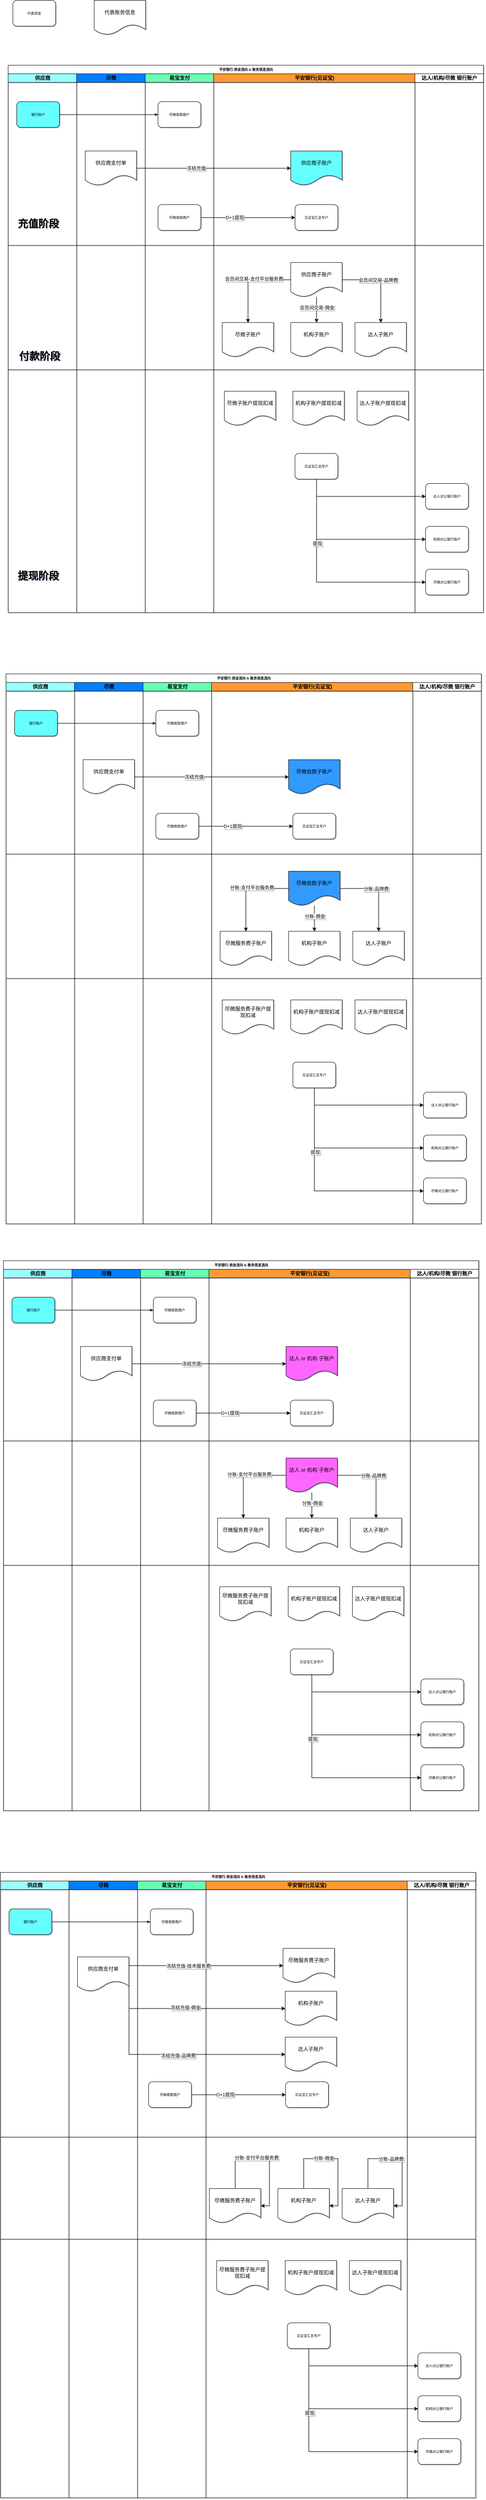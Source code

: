 <mxfile version="15.9.6" type="github">
  <diagram name="Page-1" id="74e2e168-ea6b-b213-b513-2b3c1d86103e">
    <mxGraphModel dx="2526" dy="794" grid="0" gridSize="10" guides="1" tooltips="1" connect="1" arrows="1" fold="1" page="1" pageScale="1" pageWidth="1100" pageHeight="850" background="#FFFFFF" math="0" shadow="1">
      <root>
        <mxCell id="0" />
        <mxCell id="1" parent="0" />
        <mxCell id="77e6c97f196da883-1" value="平安银行-资金流向 &amp;amp; 账务信息流向" style="swimlane;html=1;childLayout=stackLayout;startSize=20;rounded=0;shadow=0;labelBackgroundColor=none;strokeWidth=1;fontFamily=Verdana;fontSize=8;align=center;" parent="1" vertex="1">
          <mxGeometry x="-1070" y="202" width="1110" height="1276" as="geometry" />
        </mxCell>
        <mxCell id="77e6c97f196da883-2" value="供应商" style="swimlane;html=1;startSize=20;fillColor=#99FFFF;" parent="77e6c97f196da883-1" vertex="1">
          <mxGeometry y="20" width="160" height="1256" as="geometry" />
        </mxCell>
        <mxCell id="77e6c97f196da883-8" value="银行账户" style="rounded=1;whiteSpace=wrap;html=1;shadow=0;labelBackgroundColor=none;strokeWidth=1;fontFamily=Verdana;fontSize=8;align=center;fillColor=#66FFFF;" parent="77e6c97f196da883-2" vertex="1">
          <mxGeometry x="20" y="65" width="100" height="60" as="geometry" />
        </mxCell>
        <mxCell id="sRZQtEzKt_-hk_8WQD4q-59" value="" style="endArrow=none;html=1;rounded=0;" parent="77e6c97f196da883-2" edge="1">
          <mxGeometry width="50" height="50" relative="1" as="geometry">
            <mxPoint y="690" as="sourcePoint" />
            <mxPoint x="1110" y="690" as="targetPoint" />
          </mxGeometry>
        </mxCell>
        <mxCell id="sRZQtEzKt_-hk_8WQD4q-60" value="充值阶段" style="text;strokeColor=none;fillColor=none;html=1;fontSize=24;fontStyle=1;verticalAlign=middle;align=center;" parent="77e6c97f196da883-2" vertex="1">
          <mxGeometry x="20" y="330" width="100" height="40" as="geometry" />
        </mxCell>
        <mxCell id="sRZQtEzKt_-hk_8WQD4q-61" value="付款阶段" style="text;strokeColor=none;fillColor=none;html=1;fontSize=24;fontStyle=1;verticalAlign=middle;align=center;" parent="77e6c97f196da883-2" vertex="1">
          <mxGeometry x="23" y="639" width="100" height="40" as="geometry" />
        </mxCell>
        <mxCell id="sRZQtEzKt_-hk_8WQD4q-62" value="提现阶段" style="text;strokeColor=none;fillColor=none;html=1;fontSize=24;fontStyle=1;verticalAlign=middle;align=center;" parent="77e6c97f196da883-2" vertex="1">
          <mxGeometry x="20" y="1151" width="100" height="40" as="geometry" />
        </mxCell>
        <mxCell id="77e6c97f196da883-26" style="edgeStyle=orthogonalEdgeStyle;rounded=1;html=1;labelBackgroundColor=none;startArrow=none;startFill=0;startSize=5;endArrow=classicThin;endFill=1;endSize=5;jettySize=auto;orthogonalLoop=1;strokeWidth=1;fontFamily=Verdana;fontSize=8" parent="77e6c97f196da883-1" source="77e6c97f196da883-8" target="77e6c97f196da883-11" edge="1">
          <mxGeometry relative="1" as="geometry" />
        </mxCell>
        <mxCell id="77e6c97f196da883-3" value="尽微" style="swimlane;html=1;startSize=20;fillColor=#007FFF;" parent="77e6c97f196da883-1" vertex="1">
          <mxGeometry x="160" y="20" width="160" height="1256" as="geometry" />
        </mxCell>
        <mxCell id="sRZQtEzKt_-hk_8WQD4q-1" value="供应商支付单" style="shape=document;whiteSpace=wrap;html=1;boundedLbl=1;" parent="77e6c97f196da883-3" vertex="1">
          <mxGeometry x="20" y="180" width="120" height="80" as="geometry" />
        </mxCell>
        <mxCell id="sRZQtEzKt_-hk_8WQD4q-57" value="" style="endArrow=none;html=1;rounded=0;" parent="77e6c97f196da883-3" edge="1">
          <mxGeometry width="50" height="50" relative="1" as="geometry">
            <mxPoint x="-160" y="400" as="sourcePoint" />
            <mxPoint x="950" y="400" as="targetPoint" />
          </mxGeometry>
        </mxCell>
        <mxCell id="77e6c97f196da883-4" value="易宝支付" style="swimlane;html=1;startSize=20;fillColor=#66FFB3;" parent="77e6c97f196da883-1" vertex="1">
          <mxGeometry x="320" y="20" width="160" height="1256" as="geometry" />
        </mxCell>
        <mxCell id="77e6c97f196da883-11" value="尽微收款商户" style="rounded=1;whiteSpace=wrap;html=1;shadow=0;labelBackgroundColor=none;strokeWidth=1;fontFamily=Verdana;fontSize=8;align=center;" parent="77e6c97f196da883-4" vertex="1">
          <mxGeometry x="30" y="65" width="100" height="60" as="geometry" />
        </mxCell>
        <mxCell id="sRZQtEzKt_-hk_8WQD4q-6" value="尽微收款商户" style="rounded=1;whiteSpace=wrap;html=1;shadow=0;labelBackgroundColor=none;strokeWidth=1;fontFamily=Verdana;fontSize=8;align=center;" parent="77e6c97f196da883-4" vertex="1">
          <mxGeometry x="30" y="305" width="100" height="60" as="geometry" />
        </mxCell>
        <mxCell id="77e6c97f196da883-5" value="平安银行(见证宝)" style="swimlane;html=1;startSize=20;fillColor=#FF9933;" parent="77e6c97f196da883-1" vertex="1">
          <mxGeometry x="480" y="20" width="470" height="1256" as="geometry" />
        </mxCell>
        <mxCell id="sRZQtEzKt_-hk_8WQD4q-2" value="供应商子账户" style="shape=document;whiteSpace=wrap;html=1;boundedLbl=1;fillColor=#66FFFF;" parent="77e6c97f196da883-5" vertex="1">
          <mxGeometry x="180" y="180" width="120" height="80" as="geometry" />
        </mxCell>
        <mxCell id="sRZQtEzKt_-hk_8WQD4q-8" value="见证宝汇总专户" style="rounded=1;whiteSpace=wrap;html=1;shadow=0;labelBackgroundColor=none;strokeWidth=1;fontFamily=Verdana;fontSize=8;align=center;" parent="77e6c97f196da883-5" vertex="1">
          <mxGeometry x="190" y="305" width="100" height="60" as="geometry" />
        </mxCell>
        <mxCell id="sRZQtEzKt_-hk_8WQD4q-16" style="edgeStyle=orthogonalEdgeStyle;rounded=0;orthogonalLoop=1;jettySize=auto;html=1;entryX=0.5;entryY=0;entryDx=0;entryDy=0;" parent="77e6c97f196da883-5" source="sRZQtEzKt_-hk_8WQD4q-12" target="sRZQtEzKt_-hk_8WQD4q-13" edge="1">
          <mxGeometry relative="1" as="geometry" />
        </mxCell>
        <mxCell id="sRZQtEzKt_-hk_8WQD4q-19" value="会员间交易-支付平台服务费" style="edgeLabel;html=1;align=center;verticalAlign=middle;resizable=0;points=[];" parent="sRZQtEzKt_-hk_8WQD4q-16" vertex="1" connectable="0">
          <mxGeometry x="-0.14" y="-2" relative="1" as="geometry">
            <mxPoint as="offset" />
          </mxGeometry>
        </mxCell>
        <mxCell id="sRZQtEzKt_-hk_8WQD4q-17" style="edgeStyle=orthogonalEdgeStyle;rounded=0;orthogonalLoop=1;jettySize=auto;html=1;entryX=0.5;entryY=0;entryDx=0;entryDy=0;" parent="77e6c97f196da883-5" source="sRZQtEzKt_-hk_8WQD4q-12" target="sRZQtEzKt_-hk_8WQD4q-14" edge="1">
          <mxGeometry relative="1" as="geometry" />
        </mxCell>
        <mxCell id="sRZQtEzKt_-hk_8WQD4q-20" value="会员间交易-佣金" style="edgeLabel;html=1;align=center;verticalAlign=middle;resizable=0;points=[];" parent="sRZQtEzKt_-hk_8WQD4q-17" vertex="1" connectable="0">
          <mxGeometry x="-0.167" y="1" relative="1" as="geometry">
            <mxPoint as="offset" />
          </mxGeometry>
        </mxCell>
        <mxCell id="sRZQtEzKt_-hk_8WQD4q-18" style="edgeStyle=orthogonalEdgeStyle;rounded=0;orthogonalLoop=1;jettySize=auto;html=1;entryX=0.5;entryY=0;entryDx=0;entryDy=0;" parent="77e6c97f196da883-5" source="sRZQtEzKt_-hk_8WQD4q-12" target="sRZQtEzKt_-hk_8WQD4q-15" edge="1">
          <mxGeometry relative="1" as="geometry" />
        </mxCell>
        <mxCell id="sRZQtEzKt_-hk_8WQD4q-21" value="会员间交易-品牌费" style="edgeLabel;html=1;align=center;verticalAlign=middle;resizable=0;points=[];" parent="sRZQtEzKt_-hk_8WQD4q-18" vertex="1" connectable="0">
          <mxGeometry x="-0.116" y="-1" relative="1" as="geometry">
            <mxPoint as="offset" />
          </mxGeometry>
        </mxCell>
        <mxCell id="sRZQtEzKt_-hk_8WQD4q-12" value="供应商子账户" style="shape=document;whiteSpace=wrap;html=1;boundedLbl=1;" parent="77e6c97f196da883-5" vertex="1">
          <mxGeometry x="180" y="440" width="120" height="80" as="geometry" />
        </mxCell>
        <mxCell id="sRZQtEzKt_-hk_8WQD4q-13" value="尽微子账户" style="shape=document;whiteSpace=wrap;html=1;boundedLbl=1;" parent="77e6c97f196da883-5" vertex="1">
          <mxGeometry x="20" y="580" width="120" height="80" as="geometry" />
        </mxCell>
        <mxCell id="sRZQtEzKt_-hk_8WQD4q-14" value="机构子账户" style="shape=document;whiteSpace=wrap;html=1;boundedLbl=1;" parent="77e6c97f196da883-5" vertex="1">
          <mxGeometry x="180" y="580" width="120" height="80" as="geometry" />
        </mxCell>
        <mxCell id="sRZQtEzKt_-hk_8WQD4q-15" value="达人子账户" style="shape=document;whiteSpace=wrap;html=1;boundedLbl=1;" parent="77e6c97f196da883-5" vertex="1">
          <mxGeometry x="330" y="580" width="120" height="80" as="geometry" />
        </mxCell>
        <mxCell id="sRZQtEzKt_-hk_8WQD4q-35" value="见证宝汇总专户" style="rounded=1;whiteSpace=wrap;html=1;shadow=0;labelBackgroundColor=none;strokeWidth=1;fontFamily=Verdana;fontSize=8;align=center;" parent="77e6c97f196da883-5" vertex="1">
          <mxGeometry x="190" y="885" width="100" height="60" as="geometry" />
        </mxCell>
        <mxCell id="sRZQtEzKt_-hk_8WQD4q-49" value="尽微子账户提现扣减" style="shape=document;whiteSpace=wrap;html=1;boundedLbl=1;" parent="77e6c97f196da883-5" vertex="1">
          <mxGeometry x="25" y="740" width="120" height="80" as="geometry" />
        </mxCell>
        <mxCell id="sRZQtEzKt_-hk_8WQD4q-50" value="机构子账户提现扣减" style="shape=document;whiteSpace=wrap;html=1;boundedLbl=1;" parent="77e6c97f196da883-5" vertex="1">
          <mxGeometry x="185" y="740" width="120" height="80" as="geometry" />
        </mxCell>
        <mxCell id="sRZQtEzKt_-hk_8WQD4q-51" value="达人子账户提现扣减" style="shape=document;whiteSpace=wrap;html=1;boundedLbl=1;" parent="77e6c97f196da883-5" vertex="1">
          <mxGeometry x="335" y="740" width="120" height="80" as="geometry" />
        </mxCell>
        <mxCell id="sRZQtEzKt_-hk_8WQD4q-9" style="edgeStyle=orthogonalEdgeStyle;rounded=0;orthogonalLoop=1;jettySize=auto;html=1;entryX=0;entryY=0.5;entryDx=0;entryDy=0;" parent="77e6c97f196da883-1" source="sRZQtEzKt_-hk_8WQD4q-6" target="sRZQtEzKt_-hk_8WQD4q-8" edge="1">
          <mxGeometry relative="1" as="geometry" />
        </mxCell>
        <mxCell id="sRZQtEzKt_-hk_8WQD4q-10" value="D+1提现" style="edgeLabel;html=1;align=center;verticalAlign=middle;resizable=0;points=[];" parent="sRZQtEzKt_-hk_8WQD4q-9" vertex="1" connectable="0">
          <mxGeometry x="-0.286" relative="1" as="geometry">
            <mxPoint as="offset" />
          </mxGeometry>
        </mxCell>
        <mxCell id="77e6c97f196da883-6" value="达人/机构/尽微 银行账户" style="swimlane;html=1;startSize=20;" parent="77e6c97f196da883-1" vertex="1">
          <mxGeometry x="950" y="20" width="160" height="1256" as="geometry" />
        </mxCell>
        <mxCell id="sRZQtEzKt_-hk_8WQD4q-36" value="达人对公银行账户" style="rounded=1;whiteSpace=wrap;html=1;shadow=0;labelBackgroundColor=none;strokeWidth=1;fontFamily=Verdana;fontSize=8;align=center;" parent="77e6c97f196da883-6" vertex="1">
          <mxGeometry x="25" y="955" width="100" height="60" as="geometry" />
        </mxCell>
        <mxCell id="sRZQtEzKt_-hk_8WQD4q-37" value="机构对公银行账户" style="rounded=1;whiteSpace=wrap;html=1;shadow=0;labelBackgroundColor=none;strokeWidth=1;fontFamily=Verdana;fontSize=8;align=center;" parent="77e6c97f196da883-6" vertex="1">
          <mxGeometry x="25" y="1055" width="100" height="60" as="geometry" />
        </mxCell>
        <mxCell id="sRZQtEzKt_-hk_8WQD4q-38" value="尽微对公银行账户" style="rounded=1;whiteSpace=wrap;html=1;shadow=0;labelBackgroundColor=none;strokeWidth=1;fontFamily=Verdana;fontSize=8;align=center;" parent="77e6c97f196da883-6" vertex="1">
          <mxGeometry x="25" y="1155" width="100" height="60" as="geometry" />
        </mxCell>
        <mxCell id="sRZQtEzKt_-hk_8WQD4q-3" style="edgeStyle=orthogonalEdgeStyle;rounded=0;orthogonalLoop=1;jettySize=auto;html=1;" parent="77e6c97f196da883-1" source="sRZQtEzKt_-hk_8WQD4q-1" target="sRZQtEzKt_-hk_8WQD4q-2" edge="1">
          <mxGeometry relative="1" as="geometry" />
        </mxCell>
        <mxCell id="sRZQtEzKt_-hk_8WQD4q-4" value="冻结充值" style="edgeLabel;html=1;align=center;verticalAlign=middle;resizable=0;points=[];" parent="sRZQtEzKt_-hk_8WQD4q-3" vertex="1" connectable="0">
          <mxGeometry x="-0.229" relative="1" as="geometry">
            <mxPoint as="offset" />
          </mxGeometry>
        </mxCell>
        <mxCell id="sRZQtEzKt_-hk_8WQD4q-39" style="edgeStyle=orthogonalEdgeStyle;rounded=0;orthogonalLoop=1;jettySize=auto;html=1;entryX=0;entryY=0.5;entryDx=0;entryDy=0;exitX=0.5;exitY=1;exitDx=0;exitDy=0;" parent="77e6c97f196da883-1" source="sRZQtEzKt_-hk_8WQD4q-35" target="sRZQtEzKt_-hk_8WQD4q-36" edge="1">
          <mxGeometry relative="1" as="geometry" />
        </mxCell>
        <mxCell id="sRZQtEzKt_-hk_8WQD4q-40" style="edgeStyle=orthogonalEdgeStyle;rounded=0;orthogonalLoop=1;jettySize=auto;html=1;entryX=0;entryY=0.5;entryDx=0;entryDy=0;exitX=0.5;exitY=1;exitDx=0;exitDy=0;" parent="77e6c97f196da883-1" source="sRZQtEzKt_-hk_8WQD4q-35" target="sRZQtEzKt_-hk_8WQD4q-37" edge="1">
          <mxGeometry relative="1" as="geometry" />
        </mxCell>
        <mxCell id="sRZQtEzKt_-hk_8WQD4q-41" style="edgeStyle=orthogonalEdgeStyle;rounded=0;orthogonalLoop=1;jettySize=auto;html=1;entryX=0;entryY=0.5;entryDx=0;entryDy=0;exitX=0.5;exitY=1;exitDx=0;exitDy=0;" parent="77e6c97f196da883-1" source="sRZQtEzKt_-hk_8WQD4q-35" target="sRZQtEzKt_-hk_8WQD4q-38" edge="1">
          <mxGeometry relative="1" as="geometry" />
        </mxCell>
        <mxCell id="sRZQtEzKt_-hk_8WQD4q-42" value="提现" style="edgeLabel;html=1;align=center;verticalAlign=middle;resizable=0;points=[];" parent="sRZQtEzKt_-hk_8WQD4q-41" vertex="1" connectable="0">
          <mxGeometry x="-0.394" y="2" relative="1" as="geometry">
            <mxPoint as="offset" />
          </mxGeometry>
        </mxCell>
        <mxCell id="c--ynm-WmX_gCErY2zRD-1" value="代表资金" style="rounded=1;whiteSpace=wrap;html=1;shadow=0;labelBackgroundColor=none;strokeWidth=1;fontFamily=Verdana;fontSize=8;align=center;" parent="1" vertex="1">
          <mxGeometry x="-1059" y="51" width="100" height="60" as="geometry" />
        </mxCell>
        <mxCell id="c--ynm-WmX_gCErY2zRD-2" value="代表账务信息" style="shape=document;whiteSpace=wrap;html=1;boundedLbl=1;" parent="1" vertex="1">
          <mxGeometry x="-869" y="51" width="120" height="80" as="geometry" />
        </mxCell>
        <mxCell id="c--ynm-WmX_gCErY2zRD-43" value="平安银行-资金流向 &amp;amp; 账务信息流向" style="swimlane;html=1;childLayout=stackLayout;startSize=20;rounded=0;shadow=0;labelBackgroundColor=none;strokeWidth=1;fontFamily=Verdana;fontSize=8;align=center;" parent="1" vertex="1">
          <mxGeometry x="-1075" y="1621" width="1110" height="1282" as="geometry" />
        </mxCell>
        <mxCell id="c--ynm-WmX_gCErY2zRD-44" value="供应商" style="swimlane;html=1;startSize=20;fillColor=#99FFFF;" parent="c--ynm-WmX_gCErY2zRD-43" vertex="1">
          <mxGeometry y="20" width="160" height="1262" as="geometry" />
        </mxCell>
        <mxCell id="c--ynm-WmX_gCErY2zRD-45" value="银行账户" style="rounded=1;whiteSpace=wrap;html=1;shadow=0;labelBackgroundColor=none;strokeWidth=1;fontFamily=Verdana;fontSize=8;align=center;fillColor=#66FFFF;" parent="c--ynm-WmX_gCErY2zRD-44" vertex="1">
          <mxGeometry x="20" y="65" width="100" height="60" as="geometry" />
        </mxCell>
        <mxCell id="c--ynm-WmX_gCErY2zRD-46" value="" style="endArrow=none;html=1;rounded=0;" parent="c--ynm-WmX_gCErY2zRD-44" edge="1">
          <mxGeometry width="50" height="50" relative="1" as="geometry">
            <mxPoint y="690" as="sourcePoint" />
            <mxPoint x="1110" y="690" as="targetPoint" />
          </mxGeometry>
        </mxCell>
        <mxCell id="c--ynm-WmX_gCErY2zRD-47" style="edgeStyle=orthogonalEdgeStyle;rounded=1;html=1;labelBackgroundColor=none;startArrow=none;startFill=0;startSize=5;endArrow=classicThin;endFill=1;endSize=5;jettySize=auto;orthogonalLoop=1;strokeWidth=1;fontFamily=Verdana;fontSize=8" parent="c--ynm-WmX_gCErY2zRD-43" source="c--ynm-WmX_gCErY2zRD-45" target="c--ynm-WmX_gCErY2zRD-52" edge="1">
          <mxGeometry relative="1" as="geometry" />
        </mxCell>
        <mxCell id="c--ynm-WmX_gCErY2zRD-48" value="尽微" style="swimlane;html=1;startSize=20;fillColor=#007FFF;" parent="c--ynm-WmX_gCErY2zRD-43" vertex="1">
          <mxGeometry x="160" y="20" width="160" height="1262" as="geometry" />
        </mxCell>
        <mxCell id="c--ynm-WmX_gCErY2zRD-49" value="供应商支付单" style="shape=document;whiteSpace=wrap;html=1;boundedLbl=1;" parent="c--ynm-WmX_gCErY2zRD-48" vertex="1">
          <mxGeometry x="20" y="180" width="120" height="80" as="geometry" />
        </mxCell>
        <mxCell id="c--ynm-WmX_gCErY2zRD-50" value="" style="endArrow=none;html=1;rounded=0;" parent="c--ynm-WmX_gCErY2zRD-48" edge="1">
          <mxGeometry width="50" height="50" relative="1" as="geometry">
            <mxPoint x="-160" y="400" as="sourcePoint" />
            <mxPoint x="950" y="400" as="targetPoint" />
          </mxGeometry>
        </mxCell>
        <mxCell id="c--ynm-WmX_gCErY2zRD-51" value="易宝支付" style="swimlane;html=1;startSize=20;fillColor=#66FFB3;" parent="c--ynm-WmX_gCErY2zRD-43" vertex="1">
          <mxGeometry x="320" y="20" width="160" height="1262" as="geometry" />
        </mxCell>
        <mxCell id="c--ynm-WmX_gCErY2zRD-52" value="尽微收款商户" style="rounded=1;whiteSpace=wrap;html=1;shadow=0;labelBackgroundColor=none;strokeWidth=1;fontFamily=Verdana;fontSize=8;align=center;" parent="c--ynm-WmX_gCErY2zRD-51" vertex="1">
          <mxGeometry x="30" y="65" width="100" height="60" as="geometry" />
        </mxCell>
        <mxCell id="c--ynm-WmX_gCErY2zRD-53" value="尽微收款商户" style="rounded=1;whiteSpace=wrap;html=1;shadow=0;labelBackgroundColor=none;strokeWidth=1;fontFamily=Verdana;fontSize=8;align=center;" parent="c--ynm-WmX_gCErY2zRD-51" vertex="1">
          <mxGeometry x="30" y="305" width="100" height="60" as="geometry" />
        </mxCell>
        <mxCell id="c--ynm-WmX_gCErY2zRD-54" value="平安银行(见证宝)" style="swimlane;html=1;startSize=20;fillColor=#FF9933;" parent="c--ynm-WmX_gCErY2zRD-43" vertex="1">
          <mxGeometry x="480" y="20" width="470" height="1262" as="geometry" />
        </mxCell>
        <mxCell id="c--ynm-WmX_gCErY2zRD-55" value="尽微收款子账户" style="shape=document;whiteSpace=wrap;html=1;boundedLbl=1;fillColor=#3399FF;" parent="c--ynm-WmX_gCErY2zRD-54" vertex="1">
          <mxGeometry x="180" y="180" width="120" height="80" as="geometry" />
        </mxCell>
        <mxCell id="c--ynm-WmX_gCErY2zRD-56" value="见证宝汇总专户" style="rounded=1;whiteSpace=wrap;html=1;shadow=0;labelBackgroundColor=none;strokeWidth=1;fontFamily=Verdana;fontSize=8;align=center;" parent="c--ynm-WmX_gCErY2zRD-54" vertex="1">
          <mxGeometry x="190" y="305" width="100" height="60" as="geometry" />
        </mxCell>
        <mxCell id="c--ynm-WmX_gCErY2zRD-57" style="edgeStyle=orthogonalEdgeStyle;rounded=0;orthogonalLoop=1;jettySize=auto;html=1;entryX=0.5;entryY=0;entryDx=0;entryDy=0;" parent="c--ynm-WmX_gCErY2zRD-54" source="c--ynm-WmX_gCErY2zRD-63" target="c--ynm-WmX_gCErY2zRD-64" edge="1">
          <mxGeometry relative="1" as="geometry" />
        </mxCell>
        <mxCell id="c--ynm-WmX_gCErY2zRD-58" value="分账-支付平台服务费" style="edgeLabel;html=1;align=center;verticalAlign=middle;resizable=0;points=[];" parent="c--ynm-WmX_gCErY2zRD-57" vertex="1" connectable="0">
          <mxGeometry x="-0.14" y="-2" relative="1" as="geometry">
            <mxPoint as="offset" />
          </mxGeometry>
        </mxCell>
        <mxCell id="c--ynm-WmX_gCErY2zRD-59" style="edgeStyle=orthogonalEdgeStyle;rounded=0;orthogonalLoop=1;jettySize=auto;html=1;entryX=0.5;entryY=0;entryDx=0;entryDy=0;" parent="c--ynm-WmX_gCErY2zRD-54" source="c--ynm-WmX_gCErY2zRD-63" target="c--ynm-WmX_gCErY2zRD-65" edge="1">
          <mxGeometry relative="1" as="geometry" />
        </mxCell>
        <mxCell id="c--ynm-WmX_gCErY2zRD-60" value="分账-佣金" style="edgeLabel;html=1;align=center;verticalAlign=middle;resizable=0;points=[];" parent="c--ynm-WmX_gCErY2zRD-59" vertex="1" connectable="0">
          <mxGeometry x="-0.167" y="1" relative="1" as="geometry">
            <mxPoint as="offset" />
          </mxGeometry>
        </mxCell>
        <mxCell id="c--ynm-WmX_gCErY2zRD-61" style="edgeStyle=orthogonalEdgeStyle;rounded=0;orthogonalLoop=1;jettySize=auto;html=1;entryX=0.5;entryY=0;entryDx=0;entryDy=0;" parent="c--ynm-WmX_gCErY2zRD-54" source="c--ynm-WmX_gCErY2zRD-63" target="c--ynm-WmX_gCErY2zRD-66" edge="1">
          <mxGeometry relative="1" as="geometry" />
        </mxCell>
        <mxCell id="c--ynm-WmX_gCErY2zRD-62" value="分账-品牌费" style="edgeLabel;html=1;align=center;verticalAlign=middle;resizable=0;points=[];" parent="c--ynm-WmX_gCErY2zRD-61" vertex="1" connectable="0">
          <mxGeometry x="-0.116" y="-1" relative="1" as="geometry">
            <mxPoint as="offset" />
          </mxGeometry>
        </mxCell>
        <mxCell id="c--ynm-WmX_gCErY2zRD-63" value="尽微收款子账户" style="shape=document;whiteSpace=wrap;html=1;boundedLbl=1;fillColor=#3399FF;" parent="c--ynm-WmX_gCErY2zRD-54" vertex="1">
          <mxGeometry x="180" y="440" width="120" height="80" as="geometry" />
        </mxCell>
        <mxCell id="c--ynm-WmX_gCErY2zRD-64" value="尽微服务费子账户" style="shape=document;whiteSpace=wrap;html=1;boundedLbl=1;" parent="c--ynm-WmX_gCErY2zRD-54" vertex="1">
          <mxGeometry x="20" y="580" width="120" height="80" as="geometry" />
        </mxCell>
        <mxCell id="c--ynm-WmX_gCErY2zRD-65" value="机构子账户" style="shape=document;whiteSpace=wrap;html=1;boundedLbl=1;" parent="c--ynm-WmX_gCErY2zRD-54" vertex="1">
          <mxGeometry x="180" y="580" width="120" height="80" as="geometry" />
        </mxCell>
        <mxCell id="c--ynm-WmX_gCErY2zRD-66" value="达人子账户" style="shape=document;whiteSpace=wrap;html=1;boundedLbl=1;" parent="c--ynm-WmX_gCErY2zRD-54" vertex="1">
          <mxGeometry x="330" y="580" width="120" height="80" as="geometry" />
        </mxCell>
        <mxCell id="c--ynm-WmX_gCErY2zRD-67" value="见证宝汇总专户" style="rounded=1;whiteSpace=wrap;html=1;shadow=0;labelBackgroundColor=none;strokeWidth=1;fontFamily=Verdana;fontSize=8;align=center;" parent="c--ynm-WmX_gCErY2zRD-54" vertex="1">
          <mxGeometry x="190" y="885" width="100" height="60" as="geometry" />
        </mxCell>
        <mxCell id="c--ynm-WmX_gCErY2zRD-68" value="尽微服务费子账户提现扣减" style="shape=document;whiteSpace=wrap;html=1;boundedLbl=1;fillColor=#FFFFFF;" parent="c--ynm-WmX_gCErY2zRD-54" vertex="1">
          <mxGeometry x="25" y="740" width="120" height="80" as="geometry" />
        </mxCell>
        <mxCell id="c--ynm-WmX_gCErY2zRD-69" value="机构子账户提现扣减" style="shape=document;whiteSpace=wrap;html=1;boundedLbl=1;" parent="c--ynm-WmX_gCErY2zRD-54" vertex="1">
          <mxGeometry x="185" y="740" width="120" height="80" as="geometry" />
        </mxCell>
        <mxCell id="c--ynm-WmX_gCErY2zRD-70" value="达人子账户提现扣减" style="shape=document;whiteSpace=wrap;html=1;boundedLbl=1;" parent="c--ynm-WmX_gCErY2zRD-54" vertex="1">
          <mxGeometry x="335" y="740" width="120" height="80" as="geometry" />
        </mxCell>
        <mxCell id="c--ynm-WmX_gCErY2zRD-71" style="edgeStyle=orthogonalEdgeStyle;rounded=0;orthogonalLoop=1;jettySize=auto;html=1;entryX=0;entryY=0.5;entryDx=0;entryDy=0;" parent="c--ynm-WmX_gCErY2zRD-43" source="c--ynm-WmX_gCErY2zRD-53" target="c--ynm-WmX_gCErY2zRD-56" edge="1">
          <mxGeometry relative="1" as="geometry" />
        </mxCell>
        <mxCell id="c--ynm-WmX_gCErY2zRD-72" value="D+1提现" style="edgeLabel;html=1;align=center;verticalAlign=middle;resizable=0;points=[];" parent="c--ynm-WmX_gCErY2zRD-71" vertex="1" connectable="0">
          <mxGeometry x="-0.286" relative="1" as="geometry">
            <mxPoint as="offset" />
          </mxGeometry>
        </mxCell>
        <mxCell id="c--ynm-WmX_gCErY2zRD-73" value="达人/机构/尽微 银行账户" style="swimlane;html=1;startSize=20;" parent="c--ynm-WmX_gCErY2zRD-43" vertex="1">
          <mxGeometry x="950" y="20" width="160" height="1262" as="geometry" />
        </mxCell>
        <mxCell id="c--ynm-WmX_gCErY2zRD-74" value="达人对公银行账户" style="rounded=1;whiteSpace=wrap;html=1;shadow=0;labelBackgroundColor=none;strokeWidth=1;fontFamily=Verdana;fontSize=8;align=center;" parent="c--ynm-WmX_gCErY2zRD-73" vertex="1">
          <mxGeometry x="25" y="955" width="100" height="60" as="geometry" />
        </mxCell>
        <mxCell id="c--ynm-WmX_gCErY2zRD-75" value="机构对公银行账户" style="rounded=1;whiteSpace=wrap;html=1;shadow=0;labelBackgroundColor=none;strokeWidth=1;fontFamily=Verdana;fontSize=8;align=center;" parent="c--ynm-WmX_gCErY2zRD-73" vertex="1">
          <mxGeometry x="25" y="1055" width="100" height="60" as="geometry" />
        </mxCell>
        <mxCell id="c--ynm-WmX_gCErY2zRD-76" value="尽微对公银行账户" style="rounded=1;whiteSpace=wrap;html=1;shadow=0;labelBackgroundColor=none;strokeWidth=1;fontFamily=Verdana;fontSize=8;align=center;" parent="c--ynm-WmX_gCErY2zRD-73" vertex="1">
          <mxGeometry x="25" y="1155" width="100" height="60" as="geometry" />
        </mxCell>
        <mxCell id="c--ynm-WmX_gCErY2zRD-77" style="edgeStyle=orthogonalEdgeStyle;rounded=0;orthogonalLoop=1;jettySize=auto;html=1;" parent="c--ynm-WmX_gCErY2zRD-43" source="c--ynm-WmX_gCErY2zRD-49" target="c--ynm-WmX_gCErY2zRD-55" edge="1">
          <mxGeometry relative="1" as="geometry" />
        </mxCell>
        <mxCell id="c--ynm-WmX_gCErY2zRD-78" value="冻结充值" style="edgeLabel;html=1;align=center;verticalAlign=middle;resizable=0;points=[];" parent="c--ynm-WmX_gCErY2zRD-77" vertex="1" connectable="0">
          <mxGeometry x="-0.229" relative="1" as="geometry">
            <mxPoint as="offset" />
          </mxGeometry>
        </mxCell>
        <mxCell id="c--ynm-WmX_gCErY2zRD-79" style="edgeStyle=orthogonalEdgeStyle;rounded=0;orthogonalLoop=1;jettySize=auto;html=1;entryX=0;entryY=0.5;entryDx=0;entryDy=0;exitX=0.5;exitY=1;exitDx=0;exitDy=0;" parent="c--ynm-WmX_gCErY2zRD-43" source="c--ynm-WmX_gCErY2zRD-67" target="c--ynm-WmX_gCErY2zRD-74" edge="1">
          <mxGeometry relative="1" as="geometry" />
        </mxCell>
        <mxCell id="c--ynm-WmX_gCErY2zRD-80" style="edgeStyle=orthogonalEdgeStyle;rounded=0;orthogonalLoop=1;jettySize=auto;html=1;entryX=0;entryY=0.5;entryDx=0;entryDy=0;exitX=0.5;exitY=1;exitDx=0;exitDy=0;" parent="c--ynm-WmX_gCErY2zRD-43" source="c--ynm-WmX_gCErY2zRD-67" target="c--ynm-WmX_gCErY2zRD-75" edge="1">
          <mxGeometry relative="1" as="geometry" />
        </mxCell>
        <mxCell id="c--ynm-WmX_gCErY2zRD-81" style="edgeStyle=orthogonalEdgeStyle;rounded=0;orthogonalLoop=1;jettySize=auto;html=1;entryX=0;entryY=0.5;entryDx=0;entryDy=0;exitX=0.5;exitY=1;exitDx=0;exitDy=0;" parent="c--ynm-WmX_gCErY2zRD-43" source="c--ynm-WmX_gCErY2zRD-67" target="c--ynm-WmX_gCErY2zRD-76" edge="1">
          <mxGeometry relative="1" as="geometry" />
        </mxCell>
        <mxCell id="c--ynm-WmX_gCErY2zRD-82" value="提现" style="edgeLabel;html=1;align=center;verticalAlign=middle;resizable=0;points=[];" parent="c--ynm-WmX_gCErY2zRD-81" vertex="1" connectable="0">
          <mxGeometry x="-0.394" y="2" relative="1" as="geometry">
            <mxPoint as="offset" />
          </mxGeometry>
        </mxCell>
        <mxCell id="c--ynm-WmX_gCErY2zRD-85" value="平安银行-资金流向 &amp;amp; 账务信息流向" style="swimlane;html=1;childLayout=stackLayout;startSize=20;rounded=0;shadow=0;labelBackgroundColor=none;strokeWidth=1;fontFamily=Verdana;fontSize=8;align=center;" parent="1" vertex="1">
          <mxGeometry x="-1081" y="2989" width="1110" height="1282" as="geometry" />
        </mxCell>
        <mxCell id="c--ynm-WmX_gCErY2zRD-86" value="供应商" style="swimlane;html=1;startSize=20;fillColor=#99FFFF;" parent="c--ynm-WmX_gCErY2zRD-85" vertex="1">
          <mxGeometry y="20" width="160" height="1262" as="geometry" />
        </mxCell>
        <mxCell id="c--ynm-WmX_gCErY2zRD-87" value="银行账户" style="rounded=1;whiteSpace=wrap;html=1;shadow=0;labelBackgroundColor=none;strokeWidth=1;fontFamily=Verdana;fontSize=8;align=center;fillColor=#66FFFF;" parent="c--ynm-WmX_gCErY2zRD-86" vertex="1">
          <mxGeometry x="20" y="65" width="100" height="60" as="geometry" />
        </mxCell>
        <mxCell id="c--ynm-WmX_gCErY2zRD-88" value="" style="endArrow=none;html=1;rounded=0;" parent="c--ynm-WmX_gCErY2zRD-86" edge="1">
          <mxGeometry width="50" height="50" relative="1" as="geometry">
            <mxPoint y="690" as="sourcePoint" />
            <mxPoint x="1110" y="690" as="targetPoint" />
          </mxGeometry>
        </mxCell>
        <mxCell id="c--ynm-WmX_gCErY2zRD-89" style="edgeStyle=orthogonalEdgeStyle;rounded=1;html=1;labelBackgroundColor=none;startArrow=none;startFill=0;startSize=5;endArrow=classicThin;endFill=1;endSize=5;jettySize=auto;orthogonalLoop=1;strokeWidth=1;fontFamily=Verdana;fontSize=8" parent="c--ynm-WmX_gCErY2zRD-85" source="c--ynm-WmX_gCErY2zRD-87" target="c--ynm-WmX_gCErY2zRD-94" edge="1">
          <mxGeometry relative="1" as="geometry" />
        </mxCell>
        <mxCell id="c--ynm-WmX_gCErY2zRD-90" value="尽微" style="swimlane;html=1;startSize=20;fillColor=#007FFF;" parent="c--ynm-WmX_gCErY2zRD-85" vertex="1">
          <mxGeometry x="160" y="20" width="160" height="1262" as="geometry" />
        </mxCell>
        <mxCell id="c--ynm-WmX_gCErY2zRD-91" value="供应商支付单" style="shape=document;whiteSpace=wrap;html=1;boundedLbl=1;" parent="c--ynm-WmX_gCErY2zRD-90" vertex="1">
          <mxGeometry x="20" y="180" width="120" height="80" as="geometry" />
        </mxCell>
        <mxCell id="c--ynm-WmX_gCErY2zRD-92" value="" style="endArrow=none;html=1;rounded=0;" parent="c--ynm-WmX_gCErY2zRD-90" edge="1">
          <mxGeometry width="50" height="50" relative="1" as="geometry">
            <mxPoint x="-160" y="400" as="sourcePoint" />
            <mxPoint x="950" y="400" as="targetPoint" />
          </mxGeometry>
        </mxCell>
        <mxCell id="c--ynm-WmX_gCErY2zRD-93" value="易宝支付" style="swimlane;html=1;startSize=20;fillColor=#66FFB3;" parent="c--ynm-WmX_gCErY2zRD-85" vertex="1">
          <mxGeometry x="320" y="20" width="160" height="1262" as="geometry" />
        </mxCell>
        <mxCell id="c--ynm-WmX_gCErY2zRD-94" value="尽微收款商户" style="rounded=1;whiteSpace=wrap;html=1;shadow=0;labelBackgroundColor=none;strokeWidth=1;fontFamily=Verdana;fontSize=8;align=center;" parent="c--ynm-WmX_gCErY2zRD-93" vertex="1">
          <mxGeometry x="30" y="65" width="100" height="60" as="geometry" />
        </mxCell>
        <mxCell id="c--ynm-WmX_gCErY2zRD-95" value="尽微收款商户" style="rounded=1;whiteSpace=wrap;html=1;shadow=0;labelBackgroundColor=none;strokeWidth=1;fontFamily=Verdana;fontSize=8;align=center;" parent="c--ynm-WmX_gCErY2zRD-93" vertex="1">
          <mxGeometry x="30" y="305" width="100" height="60" as="geometry" />
        </mxCell>
        <mxCell id="c--ynm-WmX_gCErY2zRD-96" value="平安银行(见证宝)" style="swimlane;html=1;startSize=20;fillColor=#FF9933;" parent="c--ynm-WmX_gCErY2zRD-85" vertex="1">
          <mxGeometry x="480" y="20" width="470" height="1262" as="geometry" />
        </mxCell>
        <mxCell id="c--ynm-WmX_gCErY2zRD-97" value="达人 or 机构 子账户" style="shape=document;whiteSpace=wrap;html=1;boundedLbl=1;fillColor=#FF66FF;" parent="c--ynm-WmX_gCErY2zRD-96" vertex="1">
          <mxGeometry x="180" y="180" width="120" height="80" as="geometry" />
        </mxCell>
        <mxCell id="c--ynm-WmX_gCErY2zRD-98" value="见证宝汇总专户" style="rounded=1;whiteSpace=wrap;html=1;shadow=0;labelBackgroundColor=none;strokeWidth=1;fontFamily=Verdana;fontSize=8;align=center;" parent="c--ynm-WmX_gCErY2zRD-96" vertex="1">
          <mxGeometry x="190" y="305" width="100" height="60" as="geometry" />
        </mxCell>
        <mxCell id="c--ynm-WmX_gCErY2zRD-99" style="edgeStyle=orthogonalEdgeStyle;rounded=0;orthogonalLoop=1;jettySize=auto;html=1;entryX=0.5;entryY=0;entryDx=0;entryDy=0;" parent="c--ynm-WmX_gCErY2zRD-96" source="c--ynm-WmX_gCErY2zRD-105" target="c--ynm-WmX_gCErY2zRD-106" edge="1">
          <mxGeometry relative="1" as="geometry" />
        </mxCell>
        <mxCell id="c--ynm-WmX_gCErY2zRD-100" value="分账-支付平台服务费" style="edgeLabel;html=1;align=center;verticalAlign=middle;resizable=0;points=[];" parent="c--ynm-WmX_gCErY2zRD-99" vertex="1" connectable="0">
          <mxGeometry x="-0.14" y="-2" relative="1" as="geometry">
            <mxPoint as="offset" />
          </mxGeometry>
        </mxCell>
        <mxCell id="c--ynm-WmX_gCErY2zRD-101" style="edgeStyle=orthogonalEdgeStyle;rounded=0;orthogonalLoop=1;jettySize=auto;html=1;entryX=0.5;entryY=0;entryDx=0;entryDy=0;" parent="c--ynm-WmX_gCErY2zRD-96" source="c--ynm-WmX_gCErY2zRD-105" target="c--ynm-WmX_gCErY2zRD-107" edge="1">
          <mxGeometry relative="1" as="geometry" />
        </mxCell>
        <mxCell id="c--ynm-WmX_gCErY2zRD-102" value="分账-佣金" style="edgeLabel;html=1;align=center;verticalAlign=middle;resizable=0;points=[];" parent="c--ynm-WmX_gCErY2zRD-101" vertex="1" connectable="0">
          <mxGeometry x="-0.167" y="1" relative="1" as="geometry">
            <mxPoint as="offset" />
          </mxGeometry>
        </mxCell>
        <mxCell id="c--ynm-WmX_gCErY2zRD-103" style="edgeStyle=orthogonalEdgeStyle;rounded=0;orthogonalLoop=1;jettySize=auto;html=1;entryX=0.5;entryY=0;entryDx=0;entryDy=0;" parent="c--ynm-WmX_gCErY2zRD-96" source="c--ynm-WmX_gCErY2zRD-105" target="c--ynm-WmX_gCErY2zRD-108" edge="1">
          <mxGeometry relative="1" as="geometry" />
        </mxCell>
        <mxCell id="c--ynm-WmX_gCErY2zRD-104" value="分账-品牌费" style="edgeLabel;html=1;align=center;verticalAlign=middle;resizable=0;points=[];" parent="c--ynm-WmX_gCErY2zRD-103" vertex="1" connectable="0">
          <mxGeometry x="-0.116" y="-1" relative="1" as="geometry">
            <mxPoint as="offset" />
          </mxGeometry>
        </mxCell>
        <mxCell id="c--ynm-WmX_gCErY2zRD-105" value="达人 or 机构 子账户" style="shape=document;whiteSpace=wrap;html=1;boundedLbl=1;fillColor=#FF66FF;" parent="c--ynm-WmX_gCErY2zRD-96" vertex="1">
          <mxGeometry x="180" y="440" width="120" height="80" as="geometry" />
        </mxCell>
        <mxCell id="c--ynm-WmX_gCErY2zRD-106" value="尽微服务费子账户" style="shape=document;whiteSpace=wrap;html=1;boundedLbl=1;" parent="c--ynm-WmX_gCErY2zRD-96" vertex="1">
          <mxGeometry x="20" y="580" width="120" height="80" as="geometry" />
        </mxCell>
        <mxCell id="c--ynm-WmX_gCErY2zRD-107" value="机构子账户" style="shape=document;whiteSpace=wrap;html=1;boundedLbl=1;" parent="c--ynm-WmX_gCErY2zRD-96" vertex="1">
          <mxGeometry x="180" y="580" width="120" height="80" as="geometry" />
        </mxCell>
        <mxCell id="c--ynm-WmX_gCErY2zRD-108" value="达人子账户" style="shape=document;whiteSpace=wrap;html=1;boundedLbl=1;" parent="c--ynm-WmX_gCErY2zRD-96" vertex="1">
          <mxGeometry x="330" y="580" width="120" height="80" as="geometry" />
        </mxCell>
        <mxCell id="c--ynm-WmX_gCErY2zRD-109" value="见证宝汇总专户" style="rounded=1;whiteSpace=wrap;html=1;shadow=0;labelBackgroundColor=none;strokeWidth=1;fontFamily=Verdana;fontSize=8;align=center;" parent="c--ynm-WmX_gCErY2zRD-96" vertex="1">
          <mxGeometry x="190" y="885" width="100" height="60" as="geometry" />
        </mxCell>
        <mxCell id="c--ynm-WmX_gCErY2zRD-110" value="尽微服务费子账户提现扣减" style="shape=document;whiteSpace=wrap;html=1;boundedLbl=1;fillColor=#FFFFFF;" parent="c--ynm-WmX_gCErY2zRD-96" vertex="1">
          <mxGeometry x="25" y="740" width="120" height="80" as="geometry" />
        </mxCell>
        <mxCell id="c--ynm-WmX_gCErY2zRD-111" value="机构子账户提现扣减" style="shape=document;whiteSpace=wrap;html=1;boundedLbl=1;" parent="c--ynm-WmX_gCErY2zRD-96" vertex="1">
          <mxGeometry x="185" y="740" width="120" height="80" as="geometry" />
        </mxCell>
        <mxCell id="c--ynm-WmX_gCErY2zRD-112" value="达人子账户提现扣减" style="shape=document;whiteSpace=wrap;html=1;boundedLbl=1;" parent="c--ynm-WmX_gCErY2zRD-96" vertex="1">
          <mxGeometry x="335" y="740" width="120" height="80" as="geometry" />
        </mxCell>
        <mxCell id="c--ynm-WmX_gCErY2zRD-113" style="edgeStyle=orthogonalEdgeStyle;rounded=0;orthogonalLoop=1;jettySize=auto;html=1;entryX=0;entryY=0.5;entryDx=0;entryDy=0;" parent="c--ynm-WmX_gCErY2zRD-85" source="c--ynm-WmX_gCErY2zRD-95" target="c--ynm-WmX_gCErY2zRD-98" edge="1">
          <mxGeometry relative="1" as="geometry" />
        </mxCell>
        <mxCell id="c--ynm-WmX_gCErY2zRD-114" value="D+1提现" style="edgeLabel;html=1;align=center;verticalAlign=middle;resizable=0;points=[];" parent="c--ynm-WmX_gCErY2zRD-113" vertex="1" connectable="0">
          <mxGeometry x="-0.286" relative="1" as="geometry">
            <mxPoint as="offset" />
          </mxGeometry>
        </mxCell>
        <mxCell id="c--ynm-WmX_gCErY2zRD-115" value="达人/机构/尽微 银行账户" style="swimlane;html=1;startSize=20;" parent="c--ynm-WmX_gCErY2zRD-85" vertex="1">
          <mxGeometry x="950" y="20" width="160" height="1262" as="geometry" />
        </mxCell>
        <mxCell id="c--ynm-WmX_gCErY2zRD-116" value="达人对公银行账户" style="rounded=1;whiteSpace=wrap;html=1;shadow=0;labelBackgroundColor=none;strokeWidth=1;fontFamily=Verdana;fontSize=8;align=center;" parent="c--ynm-WmX_gCErY2zRD-115" vertex="1">
          <mxGeometry x="25" y="955" width="100" height="60" as="geometry" />
        </mxCell>
        <mxCell id="c--ynm-WmX_gCErY2zRD-117" value="机构对公银行账户" style="rounded=1;whiteSpace=wrap;html=1;shadow=0;labelBackgroundColor=none;strokeWidth=1;fontFamily=Verdana;fontSize=8;align=center;" parent="c--ynm-WmX_gCErY2zRD-115" vertex="1">
          <mxGeometry x="25" y="1055" width="100" height="60" as="geometry" />
        </mxCell>
        <mxCell id="c--ynm-WmX_gCErY2zRD-118" value="尽微对公银行账户" style="rounded=1;whiteSpace=wrap;html=1;shadow=0;labelBackgroundColor=none;strokeWidth=1;fontFamily=Verdana;fontSize=8;align=center;" parent="c--ynm-WmX_gCErY2zRD-115" vertex="1">
          <mxGeometry x="25" y="1155" width="100" height="60" as="geometry" />
        </mxCell>
        <mxCell id="c--ynm-WmX_gCErY2zRD-119" style="edgeStyle=orthogonalEdgeStyle;rounded=0;orthogonalLoop=1;jettySize=auto;html=1;" parent="c--ynm-WmX_gCErY2zRD-85" source="c--ynm-WmX_gCErY2zRD-91" target="c--ynm-WmX_gCErY2zRD-97" edge="1">
          <mxGeometry relative="1" as="geometry" />
        </mxCell>
        <mxCell id="c--ynm-WmX_gCErY2zRD-120" value="冻结充值" style="edgeLabel;html=1;align=center;verticalAlign=middle;resizable=0;points=[];" parent="c--ynm-WmX_gCErY2zRD-119" vertex="1" connectable="0">
          <mxGeometry x="-0.229" relative="1" as="geometry">
            <mxPoint as="offset" />
          </mxGeometry>
        </mxCell>
        <mxCell id="c--ynm-WmX_gCErY2zRD-121" style="edgeStyle=orthogonalEdgeStyle;rounded=0;orthogonalLoop=1;jettySize=auto;html=1;entryX=0;entryY=0.5;entryDx=0;entryDy=0;exitX=0.5;exitY=1;exitDx=0;exitDy=0;" parent="c--ynm-WmX_gCErY2zRD-85" source="c--ynm-WmX_gCErY2zRD-109" target="c--ynm-WmX_gCErY2zRD-116" edge="1">
          <mxGeometry relative="1" as="geometry" />
        </mxCell>
        <mxCell id="c--ynm-WmX_gCErY2zRD-122" style="edgeStyle=orthogonalEdgeStyle;rounded=0;orthogonalLoop=1;jettySize=auto;html=1;entryX=0;entryY=0.5;entryDx=0;entryDy=0;exitX=0.5;exitY=1;exitDx=0;exitDy=0;" parent="c--ynm-WmX_gCErY2zRD-85" source="c--ynm-WmX_gCErY2zRD-109" target="c--ynm-WmX_gCErY2zRD-117" edge="1">
          <mxGeometry relative="1" as="geometry" />
        </mxCell>
        <mxCell id="c--ynm-WmX_gCErY2zRD-123" style="edgeStyle=orthogonalEdgeStyle;rounded=0;orthogonalLoop=1;jettySize=auto;html=1;entryX=0;entryY=0.5;entryDx=0;entryDy=0;exitX=0.5;exitY=1;exitDx=0;exitDy=0;" parent="c--ynm-WmX_gCErY2zRD-85" source="c--ynm-WmX_gCErY2zRD-109" target="c--ynm-WmX_gCErY2zRD-118" edge="1">
          <mxGeometry relative="1" as="geometry" />
        </mxCell>
        <mxCell id="c--ynm-WmX_gCErY2zRD-124" value="提现" style="edgeLabel;html=1;align=center;verticalAlign=middle;resizable=0;points=[];" parent="c--ynm-WmX_gCErY2zRD-123" vertex="1" connectable="0">
          <mxGeometry x="-0.394" y="2" relative="1" as="geometry">
            <mxPoint as="offset" />
          </mxGeometry>
        </mxCell>
        <mxCell id="c--ynm-WmX_gCErY2zRD-125" value="平安银行-资金流向 &amp;amp; 账务信息流向" style="swimlane;html=1;childLayout=stackLayout;startSize=20;rounded=0;shadow=0;labelBackgroundColor=none;strokeWidth=1;fontFamily=Verdana;fontSize=8;align=center;" parent="1" vertex="1">
          <mxGeometry x="-1088" y="4415" width="1110" height="1458" as="geometry" />
        </mxCell>
        <mxCell id="c--ynm-WmX_gCErY2zRD-126" value="供应商" style="swimlane;html=1;startSize=20;fillColor=#99FFFF;" parent="c--ynm-WmX_gCErY2zRD-125" vertex="1">
          <mxGeometry y="20" width="160" height="1438" as="geometry" />
        </mxCell>
        <mxCell id="c--ynm-WmX_gCErY2zRD-127" value="银行账户" style="rounded=1;whiteSpace=wrap;html=1;shadow=0;labelBackgroundColor=none;strokeWidth=1;fontFamily=Verdana;fontSize=8;align=center;fillColor=#66FFFF;" parent="c--ynm-WmX_gCErY2zRD-126" vertex="1">
          <mxGeometry x="20" y="65" width="100" height="60" as="geometry" />
        </mxCell>
        <mxCell id="c--ynm-WmX_gCErY2zRD-128" value="" style="endArrow=none;html=1;rounded=0;" parent="c--ynm-WmX_gCErY2zRD-126" edge="1">
          <mxGeometry width="50" height="50" relative="1" as="geometry">
            <mxPoint y="835" as="sourcePoint" />
            <mxPoint x="1110" y="835" as="targetPoint" />
          </mxGeometry>
        </mxCell>
        <mxCell id="c--ynm-WmX_gCErY2zRD-129" style="edgeStyle=orthogonalEdgeStyle;rounded=1;html=1;labelBackgroundColor=none;startArrow=none;startFill=0;startSize=5;endArrow=classicThin;endFill=1;endSize=5;jettySize=auto;orthogonalLoop=1;strokeWidth=1;fontFamily=Verdana;fontSize=8" parent="c--ynm-WmX_gCErY2zRD-125" source="c--ynm-WmX_gCErY2zRD-127" target="c--ynm-WmX_gCErY2zRD-134" edge="1">
          <mxGeometry relative="1" as="geometry" />
        </mxCell>
        <mxCell id="c--ynm-WmX_gCErY2zRD-130" value="尽微" style="swimlane;html=1;startSize=20;fillColor=#007FFF;" parent="c--ynm-WmX_gCErY2zRD-125" vertex="1">
          <mxGeometry x="160" y="20" width="160" height="1438" as="geometry" />
        </mxCell>
        <mxCell id="c--ynm-WmX_gCErY2zRD-131" value="供应商支付单" style="shape=document;whiteSpace=wrap;html=1;boundedLbl=1;" parent="c--ynm-WmX_gCErY2zRD-130" vertex="1">
          <mxGeometry x="20" y="177" width="120" height="80" as="geometry" />
        </mxCell>
        <mxCell id="c--ynm-WmX_gCErY2zRD-133" value="易宝支付" style="swimlane;html=1;startSize=20;fillColor=#66FFB3;" parent="c--ynm-WmX_gCErY2zRD-125" vertex="1">
          <mxGeometry x="320" y="20" width="160" height="1438" as="geometry" />
        </mxCell>
        <mxCell id="c--ynm-WmX_gCErY2zRD-134" value="尽微收款商户" style="rounded=1;whiteSpace=wrap;html=1;shadow=0;labelBackgroundColor=none;strokeWidth=1;fontFamily=Verdana;fontSize=8;align=center;" parent="c--ynm-WmX_gCErY2zRD-133" vertex="1">
          <mxGeometry x="30" y="65" width="100" height="60" as="geometry" />
        </mxCell>
        <mxCell id="c--ynm-WmX_gCErY2zRD-135" value="尽微收款商户" style="rounded=1;whiteSpace=wrap;html=1;shadow=0;labelBackgroundColor=none;strokeWidth=1;fontFamily=Verdana;fontSize=8;align=center;" parent="c--ynm-WmX_gCErY2zRD-133" vertex="1">
          <mxGeometry x="26" y="468" width="100" height="60" as="geometry" />
        </mxCell>
        <mxCell id="c--ynm-WmX_gCErY2zRD-153" style="edgeStyle=orthogonalEdgeStyle;rounded=0;orthogonalLoop=1;jettySize=auto;html=1;entryX=0;entryY=0.5;entryDx=0;entryDy=0;" parent="c--ynm-WmX_gCErY2zRD-125" source="c--ynm-WmX_gCErY2zRD-135" target="c--ynm-WmX_gCErY2zRD-138" edge="1">
          <mxGeometry relative="1" as="geometry" />
        </mxCell>
        <mxCell id="c--ynm-WmX_gCErY2zRD-154" value="D+1提现" style="edgeLabel;html=1;align=center;verticalAlign=middle;resizable=0;points=[];" parent="c--ynm-WmX_gCErY2zRD-153" vertex="1" connectable="0">
          <mxGeometry x="-0.286" relative="1" as="geometry">
            <mxPoint as="offset" />
          </mxGeometry>
        </mxCell>
        <mxCell id="c--ynm-WmX_gCErY2zRD-161" style="edgeStyle=orthogonalEdgeStyle;rounded=0;orthogonalLoop=1;jettySize=auto;html=1;entryX=0;entryY=0.5;entryDx=0;entryDy=0;exitX=0.5;exitY=1;exitDx=0;exitDy=0;" parent="c--ynm-WmX_gCErY2zRD-125" source="c--ynm-WmX_gCErY2zRD-149" target="c--ynm-WmX_gCErY2zRD-156" edge="1">
          <mxGeometry relative="1" as="geometry" />
        </mxCell>
        <mxCell id="c--ynm-WmX_gCErY2zRD-162" style="edgeStyle=orthogonalEdgeStyle;rounded=0;orthogonalLoop=1;jettySize=auto;html=1;entryX=0;entryY=0.5;entryDx=0;entryDy=0;exitX=0.5;exitY=1;exitDx=0;exitDy=0;" parent="c--ynm-WmX_gCErY2zRD-125" source="c--ynm-WmX_gCErY2zRD-149" target="c--ynm-WmX_gCErY2zRD-157" edge="1">
          <mxGeometry relative="1" as="geometry" />
        </mxCell>
        <mxCell id="c--ynm-WmX_gCErY2zRD-163" style="edgeStyle=orthogonalEdgeStyle;rounded=0;orthogonalLoop=1;jettySize=auto;html=1;entryX=0;entryY=0.5;entryDx=0;entryDy=0;exitX=0.5;exitY=1;exitDx=0;exitDy=0;" parent="c--ynm-WmX_gCErY2zRD-125" source="c--ynm-WmX_gCErY2zRD-149" target="c--ynm-WmX_gCErY2zRD-158" edge="1">
          <mxGeometry relative="1" as="geometry" />
        </mxCell>
        <mxCell id="c--ynm-WmX_gCErY2zRD-164" value="提现" style="edgeLabel;html=1;align=center;verticalAlign=middle;resizable=0;points=[];" parent="c--ynm-WmX_gCErY2zRD-163" vertex="1" connectable="0">
          <mxGeometry x="-0.394" y="2" relative="1" as="geometry">
            <mxPoint as="offset" />
          </mxGeometry>
        </mxCell>
        <mxCell id="c--ynm-WmX_gCErY2zRD-136" value="平安银行(见证宝)" style="swimlane;html=1;startSize=20;fillColor=#FF9933;" parent="c--ynm-WmX_gCErY2zRD-125" vertex="1">
          <mxGeometry x="480" y="20" width="470" height="1438" as="geometry" />
        </mxCell>
        <mxCell id="c--ynm-WmX_gCErY2zRD-138" value="见证宝汇总专户" style="rounded=1;whiteSpace=wrap;html=1;shadow=0;labelBackgroundColor=none;strokeWidth=1;fontFamily=Verdana;fontSize=8;align=center;" parent="c--ynm-WmX_gCErY2zRD-136" vertex="1">
          <mxGeometry x="186" y="468" width="100" height="60" as="geometry" />
        </mxCell>
        <mxCell id="c--ynm-WmX_gCErY2zRD-139" style="edgeStyle=orthogonalEdgeStyle;rounded=0;orthogonalLoop=1;jettySize=auto;html=1;entryX=1;entryY=0.5;entryDx=0;entryDy=0;exitX=0.5;exitY=0;exitDx=0;exitDy=0;" parent="c--ynm-WmX_gCErY2zRD-136" source="c--ynm-WmX_gCErY2zRD-146" target="c--ynm-WmX_gCErY2zRD-146" edge="1">
          <mxGeometry relative="1" as="geometry">
            <mxPoint x="129" y="657" as="sourcePoint" />
            <Array as="points">
              <mxPoint x="68" y="643" />
              <mxPoint x="148" y="643" />
              <mxPoint x="148" y="757" />
            </Array>
          </mxGeometry>
        </mxCell>
        <mxCell id="c--ynm-WmX_gCErY2zRD-140" value="分账-支付平台服务费" style="edgeLabel;html=1;align=center;verticalAlign=middle;resizable=0;points=[];" parent="c--ynm-WmX_gCErY2zRD-139" vertex="1" connectable="0">
          <mxGeometry x="-0.14" y="-2" relative="1" as="geometry">
            <mxPoint as="offset" />
          </mxGeometry>
        </mxCell>
        <mxCell id="c--ynm-WmX_gCErY2zRD-141" style="edgeStyle=orthogonalEdgeStyle;rounded=0;orthogonalLoop=1;jettySize=auto;html=1;entryX=1;entryY=0.5;entryDx=0;entryDy=0;exitX=0.5;exitY=0;exitDx=0;exitDy=0;" parent="c--ynm-WmX_gCErY2zRD-136" source="c--ynm-WmX_gCErY2zRD-147" target="c--ynm-WmX_gCErY2zRD-147" edge="1">
          <mxGeometry relative="1" as="geometry">
            <mxPoint x="228" y="645" as="sourcePoint" />
            <Array as="points">
              <mxPoint x="228" y="647" />
              <mxPoint x="308" y="647" />
              <mxPoint x="308" y="757" />
            </Array>
          </mxGeometry>
        </mxCell>
        <mxCell id="c--ynm-WmX_gCErY2zRD-142" value="分账-佣金" style="edgeLabel;html=1;align=center;verticalAlign=middle;resizable=0;points=[];" parent="c--ynm-WmX_gCErY2zRD-141" vertex="1" connectable="0">
          <mxGeometry x="-0.167" y="1" relative="1" as="geometry">
            <mxPoint as="offset" />
          </mxGeometry>
        </mxCell>
        <mxCell id="c--ynm-WmX_gCErY2zRD-143" style="edgeStyle=orthogonalEdgeStyle;rounded=0;orthogonalLoop=1;jettySize=auto;html=1;entryX=1;entryY=0.5;entryDx=0;entryDy=0;exitX=0.5;exitY=0;exitDx=0;exitDy=0;" parent="c--ynm-WmX_gCErY2zRD-136" source="c--ynm-WmX_gCErY2zRD-148" target="c--ynm-WmX_gCErY2zRD-148" edge="1">
          <mxGeometry relative="1" as="geometry">
            <mxPoint x="288" y="617" as="sourcePoint" />
            <Array as="points">
              <mxPoint x="378" y="647" />
              <mxPoint x="458" y="647" />
              <mxPoint x="458" y="757" />
            </Array>
          </mxGeometry>
        </mxCell>
        <mxCell id="c--ynm-WmX_gCErY2zRD-144" value="分账-品牌费" style="edgeLabel;html=1;align=center;verticalAlign=middle;resizable=0;points=[];" parent="c--ynm-WmX_gCErY2zRD-143" vertex="1" connectable="0">
          <mxGeometry x="-0.116" y="-1" relative="1" as="geometry">
            <mxPoint as="offset" />
          </mxGeometry>
        </mxCell>
        <mxCell id="c--ynm-WmX_gCErY2zRD-146" value="尽微服务费子账户" style="shape=document;whiteSpace=wrap;html=1;boundedLbl=1;" parent="c--ynm-WmX_gCErY2zRD-136" vertex="1">
          <mxGeometry x="8" y="717" width="120" height="80" as="geometry" />
        </mxCell>
        <mxCell id="c--ynm-WmX_gCErY2zRD-147" value="机构子账户" style="shape=document;whiteSpace=wrap;html=1;boundedLbl=1;" parent="c--ynm-WmX_gCErY2zRD-136" vertex="1">
          <mxGeometry x="168" y="717" width="120" height="80" as="geometry" />
        </mxCell>
        <mxCell id="c--ynm-WmX_gCErY2zRD-148" value="达人子账户" style="shape=document;whiteSpace=wrap;html=1;boundedLbl=1;" parent="c--ynm-WmX_gCErY2zRD-136" vertex="1">
          <mxGeometry x="318" y="717" width="120" height="80" as="geometry" />
        </mxCell>
        <mxCell id="c--ynm-WmX_gCErY2zRD-149" value="见证宝汇总专户" style="rounded=1;whiteSpace=wrap;html=1;shadow=0;labelBackgroundColor=none;strokeWidth=1;fontFamily=Verdana;fontSize=8;align=center;" parent="c--ynm-WmX_gCErY2zRD-136" vertex="1">
          <mxGeometry x="190" y="1030" width="100" height="60" as="geometry" />
        </mxCell>
        <mxCell id="c--ynm-WmX_gCErY2zRD-150" value="尽微服务费子账户提现扣减" style="shape=document;whiteSpace=wrap;html=1;boundedLbl=1;fillColor=#FFFFFF;" parent="c--ynm-WmX_gCErY2zRD-136" vertex="1">
          <mxGeometry x="25" y="885" width="120" height="80" as="geometry" />
        </mxCell>
        <mxCell id="c--ynm-WmX_gCErY2zRD-151" value="机构子账户提现扣减" style="shape=document;whiteSpace=wrap;html=1;boundedLbl=1;" parent="c--ynm-WmX_gCErY2zRD-136" vertex="1">
          <mxGeometry x="185" y="885" width="120" height="80" as="geometry" />
        </mxCell>
        <mxCell id="c--ynm-WmX_gCErY2zRD-152" value="达人子账户提现扣减" style="shape=document;whiteSpace=wrap;html=1;boundedLbl=1;" parent="c--ynm-WmX_gCErY2zRD-136" vertex="1">
          <mxGeometry x="335" y="885" width="120" height="80" as="geometry" />
        </mxCell>
        <mxCell id="c--ynm-WmX_gCErY2zRD-165" value="尽微服务费子账户" style="shape=document;whiteSpace=wrap;html=1;boundedLbl=1;" parent="c--ynm-WmX_gCErY2zRD-136" vertex="1">
          <mxGeometry x="180" y="157" width="120" height="80" as="geometry" />
        </mxCell>
        <mxCell id="c--ynm-WmX_gCErY2zRD-166" value="机构子账户" style="shape=document;whiteSpace=wrap;html=1;boundedLbl=1;" parent="c--ynm-WmX_gCErY2zRD-136" vertex="1">
          <mxGeometry x="185" y="257" width="120" height="80" as="geometry" />
        </mxCell>
        <mxCell id="c--ynm-WmX_gCErY2zRD-167" value="达人子账户" style="shape=document;whiteSpace=wrap;html=1;boundedLbl=1;" parent="c--ynm-WmX_gCErY2zRD-136" vertex="1">
          <mxGeometry x="185" y="364" width="120" height="80" as="geometry" />
        </mxCell>
        <mxCell id="c--ynm-WmX_gCErY2zRD-132" value="" style="endArrow=none;html=1;rounded=0;" parent="c--ynm-WmX_gCErY2zRD-136" edge="1">
          <mxGeometry width="50" height="50" relative="1" as="geometry">
            <mxPoint x="-479" y="597" as="sourcePoint" />
            <mxPoint x="631" y="597" as="targetPoint" />
          </mxGeometry>
        </mxCell>
        <mxCell id="c--ynm-WmX_gCErY2zRD-169" style="edgeStyle=orthogonalEdgeStyle;rounded=0;orthogonalLoop=1;jettySize=auto;html=1;entryX=0;entryY=0.5;entryDx=0;entryDy=0;exitX=1;exitY=0.5;exitDx=0;exitDy=0;" parent="c--ynm-WmX_gCErY2zRD-125" source="c--ynm-WmX_gCErY2zRD-131" target="c--ynm-WmX_gCErY2zRD-166" edge="1">
          <mxGeometry relative="1" as="geometry">
            <Array as="points">
              <mxPoint x="300" y="317" />
            </Array>
          </mxGeometry>
        </mxCell>
        <mxCell id="c--ynm-WmX_gCErY2zRD-172" value="冻结充值-佣金" style="edgeLabel;html=1;align=center;verticalAlign=middle;resizable=0;points=[];" parent="c--ynm-WmX_gCErY2zRD-169" vertex="1" connectable="0">
          <mxGeometry x="-0.047" y="2" relative="1" as="geometry">
            <mxPoint as="offset" />
          </mxGeometry>
        </mxCell>
        <mxCell id="c--ynm-WmX_gCErY2zRD-170" style="edgeStyle=orthogonalEdgeStyle;rounded=0;orthogonalLoop=1;jettySize=auto;html=1;exitX=1;exitY=0.75;exitDx=0;exitDy=0;entryX=0;entryY=0.5;entryDx=0;entryDy=0;" parent="c--ynm-WmX_gCErY2zRD-125" source="c--ynm-WmX_gCErY2zRD-131" target="c--ynm-WmX_gCErY2zRD-167" edge="1">
          <mxGeometry relative="1" as="geometry">
            <Array as="points">
              <mxPoint x="300" y="424" />
            </Array>
          </mxGeometry>
        </mxCell>
        <mxCell id="c--ynm-WmX_gCErY2zRD-173" value="冻结充值-品牌费" style="edgeLabel;html=1;align=center;verticalAlign=middle;resizable=0;points=[];" parent="c--ynm-WmX_gCErY2zRD-170" vertex="1" connectable="0">
          <mxGeometry x="0.06" y="-3" relative="1" as="geometry">
            <mxPoint as="offset" />
          </mxGeometry>
        </mxCell>
        <mxCell id="c--ynm-WmX_gCErY2zRD-155" value="达人/机构/尽微 银行账户" style="swimlane;html=1;startSize=20;" parent="c--ynm-WmX_gCErY2zRD-125" vertex="1">
          <mxGeometry x="950" y="20" width="160" height="1438" as="geometry" />
        </mxCell>
        <mxCell id="c--ynm-WmX_gCErY2zRD-156" value="达人对公银行账户" style="rounded=1;whiteSpace=wrap;html=1;shadow=0;labelBackgroundColor=none;strokeWidth=1;fontFamily=Verdana;fontSize=8;align=center;" parent="c--ynm-WmX_gCErY2zRD-155" vertex="1">
          <mxGeometry x="25" y="1100" width="100" height="60" as="geometry" />
        </mxCell>
        <mxCell id="c--ynm-WmX_gCErY2zRD-157" value="机构对公银行账户" style="rounded=1;whiteSpace=wrap;html=1;shadow=0;labelBackgroundColor=none;strokeWidth=1;fontFamily=Verdana;fontSize=8;align=center;" parent="c--ynm-WmX_gCErY2zRD-155" vertex="1">
          <mxGeometry x="25" y="1200" width="100" height="60" as="geometry" />
        </mxCell>
        <mxCell id="c--ynm-WmX_gCErY2zRD-158" value="尽微对公银行账户" style="rounded=1;whiteSpace=wrap;html=1;shadow=0;labelBackgroundColor=none;strokeWidth=1;fontFamily=Verdana;fontSize=8;align=center;" parent="c--ynm-WmX_gCErY2zRD-155" vertex="1">
          <mxGeometry x="25" y="1300" width="100" height="60" as="geometry" />
        </mxCell>
        <mxCell id="c--ynm-WmX_gCErY2zRD-168" style="edgeStyle=orthogonalEdgeStyle;rounded=0;orthogonalLoop=1;jettySize=auto;html=1;entryX=0;entryY=0.5;entryDx=0;entryDy=0;exitX=1;exitY=0.25;exitDx=0;exitDy=0;" parent="c--ynm-WmX_gCErY2zRD-125" source="c--ynm-WmX_gCErY2zRD-131" target="c--ynm-WmX_gCErY2zRD-165" edge="1">
          <mxGeometry relative="1" as="geometry" />
        </mxCell>
        <mxCell id="c--ynm-WmX_gCErY2zRD-171" value="冻结充值-技术服务费" style="edgeLabel;html=1;align=center;verticalAlign=middle;resizable=0;points=[];" parent="c--ynm-WmX_gCErY2zRD-168" vertex="1" connectable="0">
          <mxGeometry x="-0.228" y="-1" relative="1" as="geometry">
            <mxPoint as="offset" />
          </mxGeometry>
        </mxCell>
      </root>
    </mxGraphModel>
  </diagram>
</mxfile>
